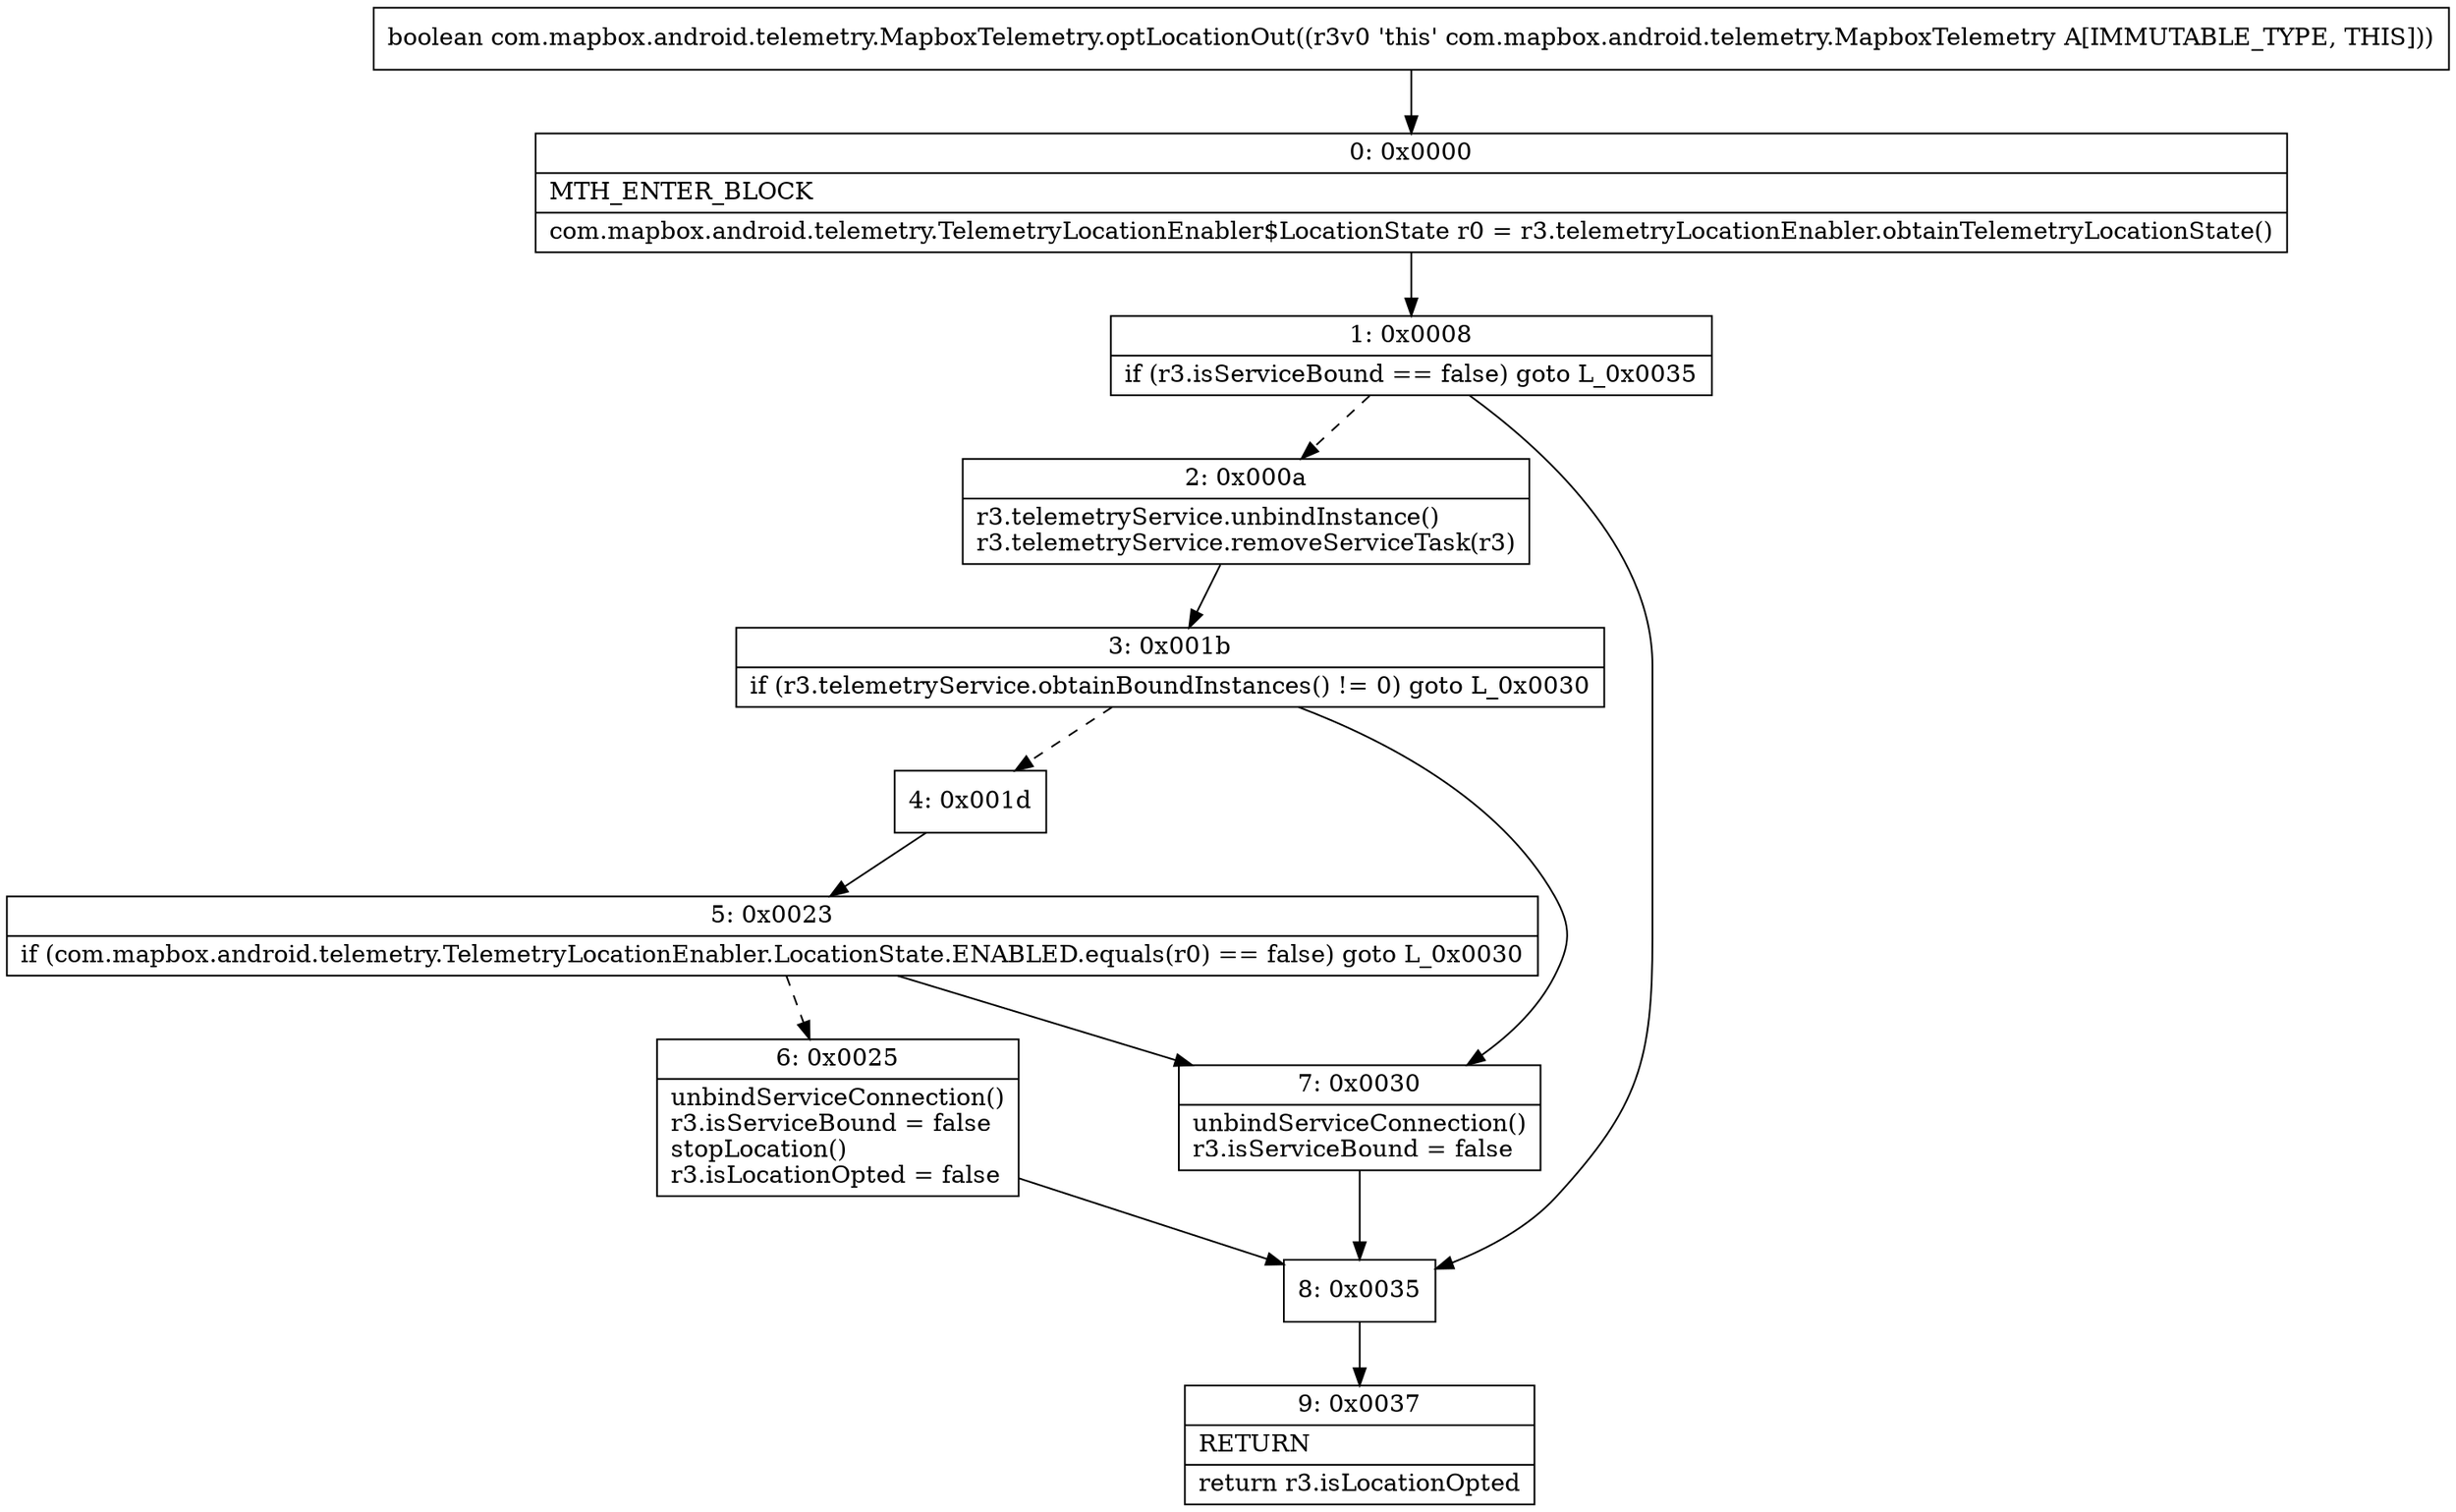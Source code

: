 digraph "CFG forcom.mapbox.android.telemetry.MapboxTelemetry.optLocationOut()Z" {
Node_0 [shape=record,label="{0\:\ 0x0000|MTH_ENTER_BLOCK\l|com.mapbox.android.telemetry.TelemetryLocationEnabler$LocationState r0 = r3.telemetryLocationEnabler.obtainTelemetryLocationState()\l}"];
Node_1 [shape=record,label="{1\:\ 0x0008|if (r3.isServiceBound == false) goto L_0x0035\l}"];
Node_2 [shape=record,label="{2\:\ 0x000a|r3.telemetryService.unbindInstance()\lr3.telemetryService.removeServiceTask(r3)\l}"];
Node_3 [shape=record,label="{3\:\ 0x001b|if (r3.telemetryService.obtainBoundInstances() != 0) goto L_0x0030\l}"];
Node_4 [shape=record,label="{4\:\ 0x001d}"];
Node_5 [shape=record,label="{5\:\ 0x0023|if (com.mapbox.android.telemetry.TelemetryLocationEnabler.LocationState.ENABLED.equals(r0) == false) goto L_0x0030\l}"];
Node_6 [shape=record,label="{6\:\ 0x0025|unbindServiceConnection()\lr3.isServiceBound = false\lstopLocation()\lr3.isLocationOpted = false\l}"];
Node_7 [shape=record,label="{7\:\ 0x0030|unbindServiceConnection()\lr3.isServiceBound = false\l}"];
Node_8 [shape=record,label="{8\:\ 0x0035}"];
Node_9 [shape=record,label="{9\:\ 0x0037|RETURN\l|return r3.isLocationOpted\l}"];
MethodNode[shape=record,label="{boolean com.mapbox.android.telemetry.MapboxTelemetry.optLocationOut((r3v0 'this' com.mapbox.android.telemetry.MapboxTelemetry A[IMMUTABLE_TYPE, THIS])) }"];
MethodNode -> Node_0;
Node_0 -> Node_1;
Node_1 -> Node_2[style=dashed];
Node_1 -> Node_8;
Node_2 -> Node_3;
Node_3 -> Node_4[style=dashed];
Node_3 -> Node_7;
Node_4 -> Node_5;
Node_5 -> Node_6[style=dashed];
Node_5 -> Node_7;
Node_6 -> Node_8;
Node_7 -> Node_8;
Node_8 -> Node_9;
}

